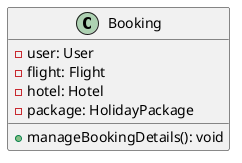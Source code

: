 @startuml
class Booking {
  - user: User
  - flight: Flight
  - hotel: Hotel
  - package: HolidayPackage
  + manageBookingDetails(): void
}
@enduml